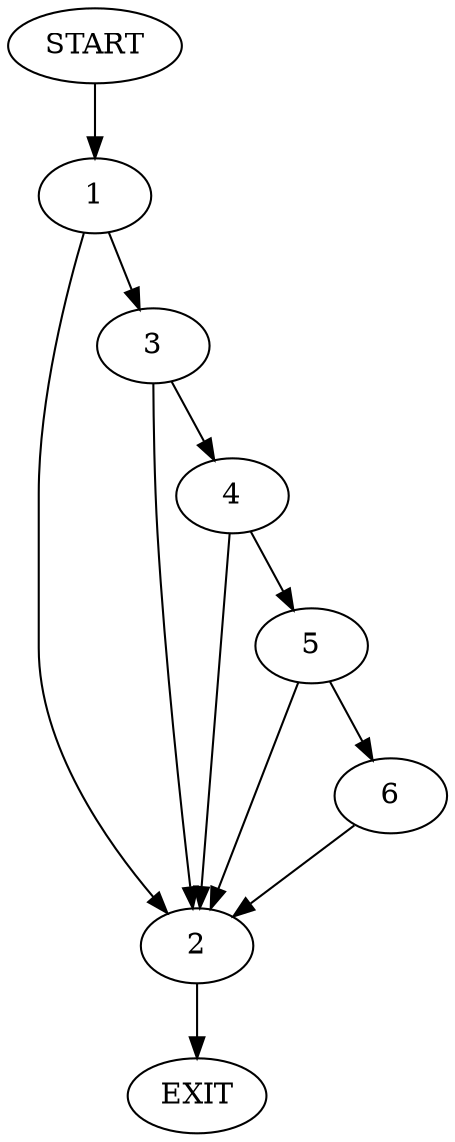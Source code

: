 digraph {
0 [label="START"]
7 [label="EXIT"]
0 -> 1
1 -> 2
1 -> 3
2 -> 7
3 -> 2
3 -> 4
4 -> 2
4 -> 5
5 -> 6
5 -> 2
6 -> 2
}
